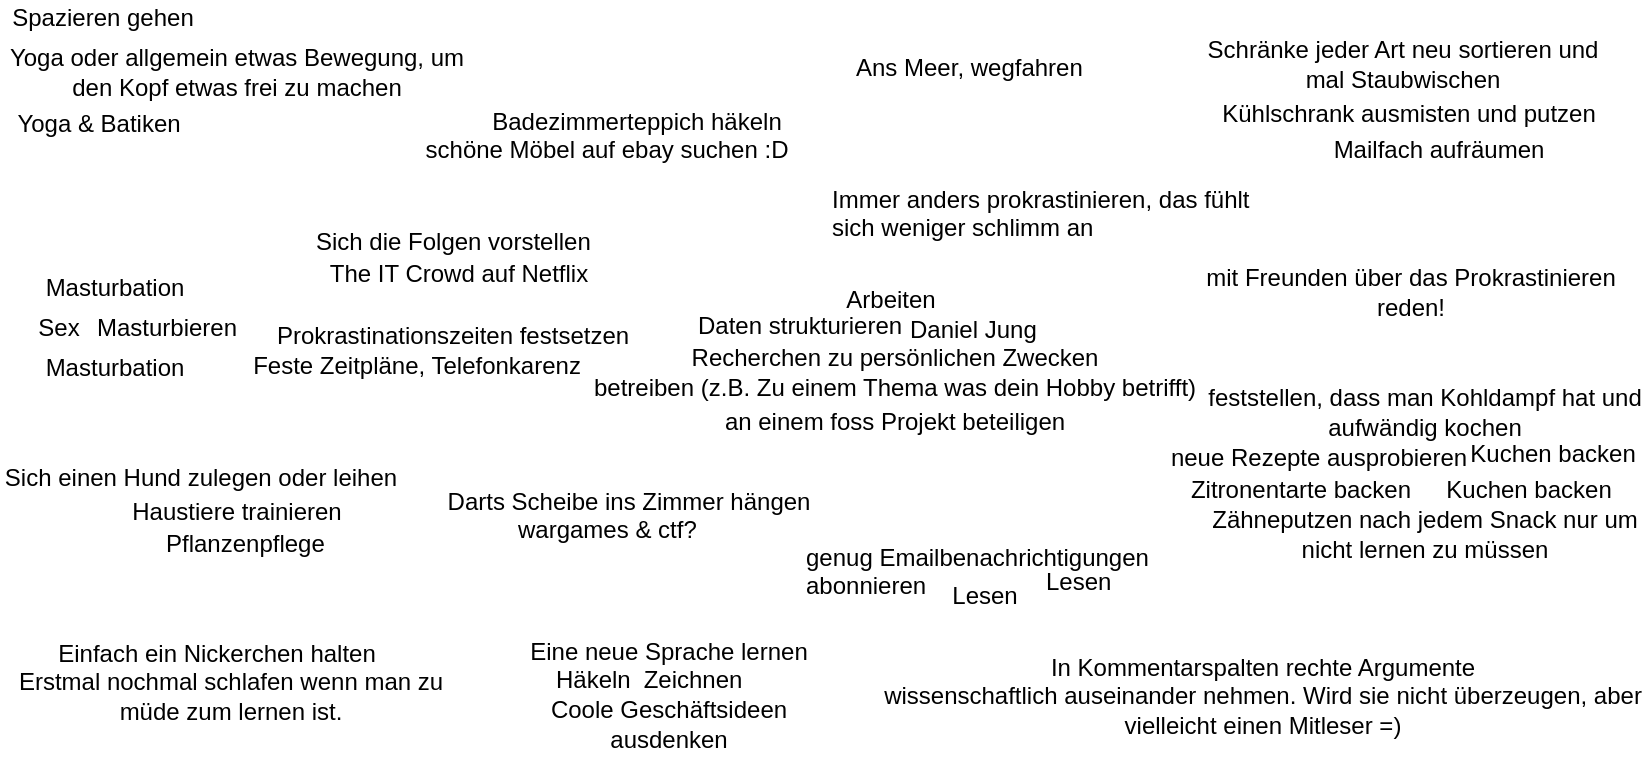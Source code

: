 <mxfile version="13.4.2" type="device"><diagram id="FvaRFl5y2JbcB78QgiRs" name="Page-1"><mxGraphModel dx="1038" dy="575" grid="0" gridSize="10" guides="1" tooltips="1" connect="1" arrows="1" fold="1" page="1" pageScale="1" pageWidth="827" pageHeight="1169" background="none" math="0" shadow="0"><root><mxCell id="0"/><mxCell id="1" parent="0"/><mxCell id="EG80lJ6getZVklloNNOZ-2" value="Coole Geschäftsideen&lt;br&gt;  ausdenken" style="text;html=1;align=center;verticalAlign=middle;resizable=0;points=[];autosize=1;" parent="1" vertex="1"><mxGeometry x="271" y="353" width="125" height="32" as="geometry"/></mxCell><mxCell id="EG80lJ6getZVklloNNOZ-3" value="schöne Möbel auf ebay suchen :D" style="text;html=1;align=center;verticalAlign=middle;resizable=0;points=[];autosize=1;" parent="1" vertex="1"><mxGeometry x="210" y="73" width="186" height="18" as="geometry"/></mxCell><mxCell id="EG80lJ6getZVklloNNOZ-4" value="Pflanzenpflege" style="text;whiteSpace=wrap;html=1;" parent="1" vertex="1"><mxGeometry x="81" y="265" width="97" height="28" as="geometry"/></mxCell><mxCell id="EG80lJ6getZVklloNNOZ-5" value="Mailfach aufräumen" style="text;html=1;align=center;verticalAlign=middle;resizable=0;points=[];autosize=1;" parent="1" vertex="1"><mxGeometry x="663" y="73" width="112" height="18" as="geometry"/></mxCell><mxCell id="EG80lJ6getZVklloNNOZ-8" value="Immer anders prokrastinieren, das fühlt&lt;br&gt;  sich weniger schlimm an" style="text;whiteSpace=wrap;html=1;" parent="1" vertex="1"><mxGeometry x="414" y="93" width="223" height="42" as="geometry"/></mxCell><mxCell id="EG80lJ6getZVklloNNOZ-9" value="Daten strukturieren" style="text;whiteSpace=wrap;html=1;" parent="1" vertex="1"><mxGeometry x="346.5" y="156" width="114" height="28" as="geometry"/></mxCell><mxCell id="EG80lJ6getZVklloNNOZ-10" value="Yoga oder allgemein etwas Bewegung, um&lt;br&gt;  den Kopf etwas frei zu machen" style="text;html=1;align=center;verticalAlign=middle;resizable=0;points=[];autosize=1;" parent="1" vertex="1"><mxGeometry x="2" y="27" width="231" height="32" as="geometry"/></mxCell><mxCell id="EG80lJ6getZVklloNNOZ-11" value="Masturbation" style="text;html=1;align=center;verticalAlign=middle;resizable=0;points=[];autosize=1;" parent="1" vertex="1"><mxGeometry x="19" y="142" width="76" height="18" as="geometry"/></mxCell><mxCell id="EG80lJ6getZVklloNNOZ-12" value="Feste Zeitpläne, Telefonkarenz" style="text;html=1;align=center;verticalAlign=middle;resizable=0;points=[];autosize=1;" parent="1" vertex="1"><mxGeometry x="124" y="181" width="168" height="18" as="geometry"/></mxCell><mxCell id="EG80lJ6getZVklloNNOZ-13" value="Haustiere trainieren" style="text;html=1;align=center;verticalAlign=middle;resizable=0;points=[];autosize=1;" parent="1" vertex="1"><mxGeometry x="62" y="254" width="111" height="18" as="geometry"/></mxCell><mxCell id="EG80lJ6getZVklloNNOZ-14" value="The IT Crowd auf Netflix" style="text;html=1;align=center;verticalAlign=middle;resizable=0;points=[];autosize=1;" parent="1" vertex="1"><mxGeometry x="162" y="135" width="134" height="18" as="geometry"/></mxCell><mxCell id="EG80lJ6getZVklloNNOZ-15" value="Sex" style="text;html=1;align=center;verticalAlign=middle;resizable=0;points=[];autosize=1;" parent="1" vertex="1"><mxGeometry x="14" y="162" width="30" height="18" as="geometry"/></mxCell><mxCell id="EG80lJ6getZVklloNNOZ-16" value="Masturbieren" style="text;html=1;align=center;verticalAlign=middle;resizable=0;points=[];autosize=1;" parent="1" vertex="1"><mxGeometry x="44" y="162" width="77" height="18" as="geometry"/></mxCell><mxCell id="EG80lJ6getZVklloNNOZ-17" value="Masturbation" style="text;html=1;align=center;verticalAlign=middle;resizable=0;points=[];autosize=1;" parent="1" vertex="1"><mxGeometry x="19" y="182" width="76" height="18" as="geometry"/></mxCell><mxCell id="EG80lJ6getZVklloNNOZ-18" value="Darts Scheibe ins Zimmer hängen" style="text;html=1;align=center;verticalAlign=middle;resizable=0;points=[];autosize=1;" parent="1" vertex="1"><mxGeometry x="219.5" y="249" width="188" height="18" as="geometry"/></mxCell><mxCell id="EG80lJ6getZVklloNNOZ-19" value=" Erstmal nochmal schlafen wenn man zu&lt;br&gt;  müde zum lernen ist." style="text;html=1;align=center;verticalAlign=middle;resizable=0;points=[];autosize=1;" parent="1" vertex="1"><mxGeometry x="5" y="339" width="220" height="32" as="geometry"/></mxCell><mxCell id="EG80lJ6getZVklloNNOZ-20" value="Häkeln" style="text;whiteSpace=wrap;html=1;" parent="1" vertex="1"><mxGeometry x="275.5" y="333" width="55" height="28" as="geometry"/></mxCell><mxCell id="EG80lJ6getZVklloNNOZ-21" value="Zähneputzen nach jedem Snack nur um&lt;br&gt;  nicht lernen zu müssen" style="text;html=1;align=center;verticalAlign=middle;resizable=0;points=[];autosize=1;" parent="1" vertex="1"><mxGeometry x="603" y="258" width="217" height="32" as="geometry"/></mxCell><mxCell id="EG80lJ6getZVklloNNOZ-22" value="mit Freunden über das Prokrastinieren&lt;br&gt;  reden!" style="text;html=1;align=center;verticalAlign=middle;resizable=0;points=[];autosize=1;" parent="1" vertex="1"><mxGeometry x="600.5" y="137" width="209" height="32" as="geometry"/></mxCell><mxCell id="EG80lJ6getZVklloNNOZ-23" value="Kuchen backen" style="text;html=1;align=center;verticalAlign=middle;resizable=0;points=[];autosize=1;" parent="1" vertex="1"><mxGeometry x="730" y="225" width="91" height="18" as="geometry"/></mxCell><mxCell id="EG80lJ6getZVklloNNOZ-24" value="Zeichnen" style="text;html=1;align=center;verticalAlign=middle;resizable=0;points=[];autosize=1;" parent="1" vertex="1"><mxGeometry x="317" y="338" width="57" height="18" as="geometry"/></mxCell><mxCell id="EG80lJ6getZVklloNNOZ-26" value="Sich die Folgen vorstellen" style="text;whiteSpace=wrap;html=1;" parent="1" vertex="1"><mxGeometry x="156" y="114" width="153" height="28" as="geometry"/></mxCell><mxCell id="EG80lJ6getZVklloNNOZ-27" value="Ans Meer, wegfahren" style="text;whiteSpace=wrap;html=1;" parent="1" vertex="1"><mxGeometry x="426" y="27" width="129" height="28" as="geometry"/></mxCell><mxCell id="EG80lJ6getZVklloNNOZ-28" value="Einfach ein Nickerchen halten" style="text;html=1;align=center;verticalAlign=middle;resizable=0;points=[];autosize=1;" parent="1" vertex="1"><mxGeometry x="26" y="325" width="164" height="18" as="geometry"/></mxCell><mxCell id="EG80lJ6getZVklloNNOZ-29" value="In Kommentarspalten rechte Argumente&lt;br&gt;  wissenschaftlich auseinander nehmen. Wird sie nicht überzeugen, aber&lt;br&gt;  vielleicht einen Mitleser =)" style="text;html=1;align=center;verticalAlign=middle;resizable=0;points=[];autosize=1;" parent="1" vertex="1"><mxGeometry x="440" y="332" width="381" height="46" as="geometry"/></mxCell><mxCell id="EG80lJ6getZVklloNNOZ-30" value="Kühlschrank ausmisten und putzen" style="text;html=1;align=center;verticalAlign=middle;resizable=0;points=[];autosize=1;" parent="1" vertex="1"><mxGeometry x="607.5" y="55" width="193" height="18" as="geometry"/></mxCell><mxCell id="EG80lJ6getZVklloNNOZ-31" value="Yoga &amp;amp; Batiken" style="text;html=1;align=center;verticalAlign=middle;resizable=0;points=[];autosize=1;" parent="1" vertex="1"><mxGeometry x="5" y="60" width="88" height="18" as="geometry"/></mxCell><mxCell id="EG80lJ6getZVklloNNOZ-33" value="neue Rezepte ausprobieren" style="text;html=1;align=center;verticalAlign=middle;resizable=0;points=[];autosize=1;" parent="1" vertex="1"><mxGeometry x="582" y="227" width="154" height="18" as="geometry"/></mxCell><mxCell id="EG80lJ6getZVklloNNOZ-34" value="Lesen" style="text;whiteSpace=wrap;html=1;" parent="1" vertex="1"><mxGeometry x="521" y="284" width="52" height="28" as="geometry"/></mxCell><mxCell id="EG80lJ6getZVklloNNOZ-35" value="Kuchen backen" style="text;html=1;align=center;verticalAlign=middle;resizable=0;points=[];autosize=1;" parent="1" vertex="1"><mxGeometry x="718.5" y="243" width="91" height="18" as="geometry"/></mxCell><mxCell id="EG80lJ6getZVklloNNOZ-36" value="Badezimmerteppich häkeln" style="text;html=1;align=center;verticalAlign=middle;resizable=0;points=[];autosize=1;" parent="1" vertex="1"><mxGeometry x="242" y="59" width="152" height="18" as="geometry"/></mxCell><mxCell id="EG80lJ6getZVklloNNOZ-37" value="Spazieren gehen" style="text;html=1;align=center;verticalAlign=middle;resizable=0;points=[];autosize=1;" parent="1" vertex="1"><mxGeometry x="2" y="7" width="98" height="18" as="geometry"/></mxCell><mxCell id="EG80lJ6getZVklloNNOZ-38" value="Daniel Jung" style="text;whiteSpace=wrap;html=1;" parent="1" vertex="1"><mxGeometry x="453" y="158" width="81" height="28" as="geometry"/></mxCell><mxCell id="EG80lJ6getZVklloNNOZ-39" value="Schränke jeder Art neu sortieren und&lt;br&gt;  mal Staubwischen" style="text;html=1;align=center;verticalAlign=middle;resizable=0;points=[];autosize=1;" parent="1" vertex="1"><mxGeometry x="600.5" y="23" width="200" height="32" as="geometry"/></mxCell><mxCell id="EG80lJ6getZVklloNNOZ-41" value="Recherchen zu persönlichen Zwecken&lt;br&gt;  betreiben (z.B. Zu einem Thema was dein Hobby betrifft)" style="text;html=1;align=center;verticalAlign=middle;resizable=0;points=[];autosize=1;" parent="1" vertex="1"><mxGeometry x="295.5" y="177" width="302" height="32" as="geometry"/></mxCell><mxCell id="EG80lJ6getZVklloNNOZ-42" value="Sich einen Hund zulegen oder leihen" style="text;html=1;align=center;verticalAlign=middle;resizable=0;points=[];autosize=1;" parent="1" vertex="1"><mxGeometry y="237" width="199" height="18" as="geometry"/></mxCell><mxCell id="EG80lJ6getZVklloNNOZ-43" value="Arbeiten" style="text;html=1;align=center;verticalAlign=middle;resizable=0;points=[];autosize=1;" parent="1" vertex="1"><mxGeometry x="418.5" y="148" width="52" height="18" as="geometry"/></mxCell><mxCell id="EG80lJ6getZVklloNNOZ-44" value="feststellen, dass man Kohldampf hat und&lt;br&gt;  aufwändig kochen" style="text;html=1;align=center;verticalAlign=middle;resizable=0;points=[];autosize=1;" parent="1" vertex="1"><mxGeometry x="600.5" y="197" width="222" height="32" as="geometry"/></mxCell><mxCell id="EG80lJ6getZVklloNNOZ-45" value="Lesen" style="text;html=1;align=center;verticalAlign=middle;resizable=0;points=[];autosize=1;" parent="1" vertex="1"><mxGeometry x="470.5" y="296" width="42" height="18" as="geometry"/></mxCell><mxCell id="EG80lJ6getZVklloNNOZ-50" value="wargames &amp;amp; ctf?" style="text;whiteSpace=wrap;html=1;" parent="1" vertex="1"><mxGeometry x="257" y="258" width="109" height="28" as="geometry"/></mxCell><mxCell id="EG80lJ6getZVklloNNOZ-51" value="Prokrastinationszeiten festsetzen" style="text;html=1;align=center;verticalAlign=middle;resizable=0;points=[];autosize=1;" parent="1" vertex="1"><mxGeometry x="134" y="166" width="183" height="18" as="geometry"/></mxCell><mxCell id="EG80lJ6getZVklloNNOZ-55" value="an einem foss Projekt beteiligen" style="text;html=1;align=center;verticalAlign=middle;resizable=0;points=[];autosize=1;" parent="1" vertex="1"><mxGeometry x="359" y="209" width="175" height="18" as="geometry"/></mxCell><mxCell id="EG80lJ6getZVklloNNOZ-56" value="Eine neue Sprache lernen" style="text;html=1;align=center;verticalAlign=middle;resizable=0;points=[];autosize=1;" parent="1" vertex="1"><mxGeometry x="261.5" y="324" width="144" height="18" as="geometry"/></mxCell><mxCell id="EG80lJ6getZVklloNNOZ-57" value="genug Emailbenachrichtigungen&lt;br&gt;  abonnieren" style="text;whiteSpace=wrap;html=1;" parent="1" vertex="1"><mxGeometry x="400.5" y="272" width="186" height="42" as="geometry"/></mxCell><mxCell id="EG80lJ6getZVklloNNOZ-59" value="&lt;div&gt;Zitronentarte backen&lt;/div&gt;" style="text;html=1;align=center;verticalAlign=middle;resizable=0;points=[];autosize=1;" parent="1" vertex="1"><mxGeometry x="592" y="243" width="116" height="18" as="geometry"/></mxCell></root></mxGraphModel></diagram></mxfile>